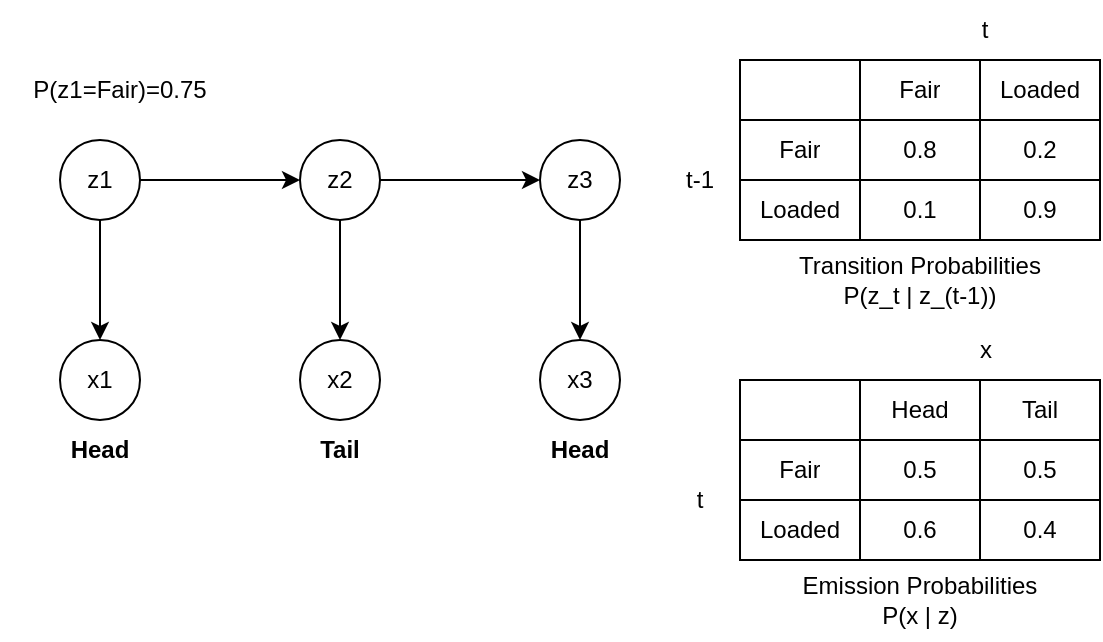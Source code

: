 <mxfile version="22.0.5" type="github">
  <diagram name="ページ1" id="gKr8n-EFDfdxuxxuVOBY">
    <mxGraphModel dx="757" dy="560" grid="1" gridSize="10" guides="1" tooltips="1" connect="1" arrows="1" fold="1" page="1" pageScale="1" pageWidth="827" pageHeight="1169" math="0" shadow="0">
      <root>
        <mxCell id="0" />
        <mxCell id="1" parent="0" />
        <mxCell id="cjhf0h-46S6z3_qDrXAJ-33" value="" style="edgeStyle=orthogonalEdgeStyle;rounded=0;orthogonalLoop=1;jettySize=auto;html=1;" edge="1" parent="1" source="cjhf0h-46S6z3_qDrXAJ-1" target="cjhf0h-46S6z3_qDrXAJ-15">
          <mxGeometry relative="1" as="geometry" />
        </mxCell>
        <mxCell id="cjhf0h-46S6z3_qDrXAJ-35" value="" style="edgeStyle=orthogonalEdgeStyle;rounded=0;orthogonalLoop=1;jettySize=auto;html=1;" edge="1" parent="1" source="cjhf0h-46S6z3_qDrXAJ-1" target="cjhf0h-46S6z3_qDrXAJ-30">
          <mxGeometry relative="1" as="geometry" />
        </mxCell>
        <mxCell id="cjhf0h-46S6z3_qDrXAJ-1" value="z1" style="ellipse;whiteSpace=wrap;html=1;aspect=fixed;fontSize=12;" vertex="1" parent="1">
          <mxGeometry x="180" y="160" width="40" height="40" as="geometry" />
        </mxCell>
        <mxCell id="cjhf0h-46S6z3_qDrXAJ-34" value="" style="edgeStyle=orthogonalEdgeStyle;rounded=0;orthogonalLoop=1;jettySize=auto;html=1;" edge="1" parent="1" source="cjhf0h-46S6z3_qDrXAJ-15" target="cjhf0h-46S6z3_qDrXAJ-16">
          <mxGeometry relative="1" as="geometry" />
        </mxCell>
        <mxCell id="cjhf0h-46S6z3_qDrXAJ-36" value="" style="edgeStyle=orthogonalEdgeStyle;rounded=0;orthogonalLoop=1;jettySize=auto;html=1;" edge="1" parent="1" source="cjhf0h-46S6z3_qDrXAJ-15" target="cjhf0h-46S6z3_qDrXAJ-31">
          <mxGeometry relative="1" as="geometry" />
        </mxCell>
        <mxCell id="cjhf0h-46S6z3_qDrXAJ-15" value="z2" style="ellipse;whiteSpace=wrap;html=1;aspect=fixed;fontSize=12;" vertex="1" parent="1">
          <mxGeometry x="300" y="160" width="40" height="40" as="geometry" />
        </mxCell>
        <mxCell id="cjhf0h-46S6z3_qDrXAJ-37" value="" style="edgeStyle=orthogonalEdgeStyle;rounded=0;orthogonalLoop=1;jettySize=auto;html=1;" edge="1" parent="1" source="cjhf0h-46S6z3_qDrXAJ-16" target="cjhf0h-46S6z3_qDrXAJ-32">
          <mxGeometry relative="1" as="geometry" />
        </mxCell>
        <mxCell id="cjhf0h-46S6z3_qDrXAJ-16" value="z3" style="ellipse;whiteSpace=wrap;html=1;aspect=fixed;fontSize=12;" vertex="1" parent="1">
          <mxGeometry x="420" y="160" width="40" height="40" as="geometry" />
        </mxCell>
        <mxCell id="cjhf0h-46S6z3_qDrXAJ-17" value="" style="shape=table;startSize=0;container=1;collapsible=0;childLayout=tableLayout;fontSize=12;" vertex="1" parent="1">
          <mxGeometry x="520" y="120" width="180" height="90" as="geometry" />
        </mxCell>
        <mxCell id="cjhf0h-46S6z3_qDrXAJ-18" value="" style="shape=tableRow;horizontal=0;startSize=0;swimlaneHead=0;swimlaneBody=0;strokeColor=inherit;top=0;left=0;bottom=0;right=0;collapsible=0;dropTarget=0;fillColor=none;points=[[0,0.5],[1,0.5]];portConstraint=eastwest;fontSize=16;" vertex="1" parent="cjhf0h-46S6z3_qDrXAJ-17">
          <mxGeometry width="180" height="30" as="geometry" />
        </mxCell>
        <mxCell id="cjhf0h-46S6z3_qDrXAJ-19" value="" style="shape=partialRectangle;html=1;whiteSpace=wrap;connectable=0;strokeColor=inherit;overflow=hidden;fillColor=none;top=0;left=0;bottom=0;right=0;pointerEvents=1;fontSize=12;align=left;" vertex="1" parent="cjhf0h-46S6z3_qDrXAJ-18">
          <mxGeometry width="60" height="30" as="geometry">
            <mxRectangle width="60" height="30" as="alternateBounds" />
          </mxGeometry>
        </mxCell>
        <mxCell id="cjhf0h-46S6z3_qDrXAJ-20" value="Fair" style="shape=partialRectangle;html=1;whiteSpace=wrap;connectable=0;strokeColor=inherit;overflow=hidden;fillColor=none;top=0;left=0;bottom=0;right=0;pointerEvents=1;fontSize=12;" vertex="1" parent="cjhf0h-46S6z3_qDrXAJ-18">
          <mxGeometry x="60" width="60" height="30" as="geometry">
            <mxRectangle width="60" height="30" as="alternateBounds" />
          </mxGeometry>
        </mxCell>
        <mxCell id="cjhf0h-46S6z3_qDrXAJ-21" value="Loaded" style="shape=partialRectangle;html=1;whiteSpace=wrap;connectable=0;strokeColor=inherit;overflow=hidden;fillColor=none;top=0;left=0;bottom=0;right=0;pointerEvents=1;fontSize=12;" vertex="1" parent="cjhf0h-46S6z3_qDrXAJ-18">
          <mxGeometry x="120" width="60" height="30" as="geometry">
            <mxRectangle width="60" height="30" as="alternateBounds" />
          </mxGeometry>
        </mxCell>
        <mxCell id="cjhf0h-46S6z3_qDrXAJ-22" value="" style="shape=tableRow;horizontal=0;startSize=0;swimlaneHead=0;swimlaneBody=0;strokeColor=inherit;top=0;left=0;bottom=0;right=0;collapsible=0;dropTarget=0;fillColor=none;points=[[0,0.5],[1,0.5]];portConstraint=eastwest;fontSize=16;" vertex="1" parent="cjhf0h-46S6z3_qDrXAJ-17">
          <mxGeometry y="30" width="180" height="30" as="geometry" />
        </mxCell>
        <mxCell id="cjhf0h-46S6z3_qDrXAJ-23" value="Fair" style="shape=partialRectangle;html=1;whiteSpace=wrap;connectable=0;strokeColor=inherit;overflow=hidden;fillColor=none;top=0;left=0;bottom=0;right=0;pointerEvents=1;fontSize=12;" vertex="1" parent="cjhf0h-46S6z3_qDrXAJ-22">
          <mxGeometry width="60" height="30" as="geometry">
            <mxRectangle width="60" height="30" as="alternateBounds" />
          </mxGeometry>
        </mxCell>
        <mxCell id="cjhf0h-46S6z3_qDrXAJ-24" value="0.8" style="shape=partialRectangle;html=1;whiteSpace=wrap;connectable=0;strokeColor=inherit;overflow=hidden;fillColor=none;top=0;left=0;bottom=0;right=0;pointerEvents=1;fontSize=12;" vertex="1" parent="cjhf0h-46S6z3_qDrXAJ-22">
          <mxGeometry x="60" width="60" height="30" as="geometry">
            <mxRectangle width="60" height="30" as="alternateBounds" />
          </mxGeometry>
        </mxCell>
        <mxCell id="cjhf0h-46S6z3_qDrXAJ-25" value="0.2" style="shape=partialRectangle;html=1;whiteSpace=wrap;connectable=0;strokeColor=inherit;overflow=hidden;fillColor=none;top=0;left=0;bottom=0;right=0;pointerEvents=1;fontSize=12;" vertex="1" parent="cjhf0h-46S6z3_qDrXAJ-22">
          <mxGeometry x="120" width="60" height="30" as="geometry">
            <mxRectangle width="60" height="30" as="alternateBounds" />
          </mxGeometry>
        </mxCell>
        <mxCell id="cjhf0h-46S6z3_qDrXAJ-26" value="" style="shape=tableRow;horizontal=0;startSize=0;swimlaneHead=0;swimlaneBody=0;strokeColor=inherit;top=0;left=0;bottom=0;right=0;collapsible=0;dropTarget=0;fillColor=none;points=[[0,0.5],[1,0.5]];portConstraint=eastwest;fontSize=16;" vertex="1" parent="cjhf0h-46S6z3_qDrXAJ-17">
          <mxGeometry y="60" width="180" height="30" as="geometry" />
        </mxCell>
        <mxCell id="cjhf0h-46S6z3_qDrXAJ-27" value="Loaded" style="shape=partialRectangle;html=1;whiteSpace=wrap;connectable=0;strokeColor=inherit;overflow=hidden;fillColor=none;top=0;left=0;bottom=0;right=0;pointerEvents=1;fontSize=12;" vertex="1" parent="cjhf0h-46S6z3_qDrXAJ-26">
          <mxGeometry width="60" height="30" as="geometry">
            <mxRectangle width="60" height="30" as="alternateBounds" />
          </mxGeometry>
        </mxCell>
        <mxCell id="cjhf0h-46S6z3_qDrXAJ-28" value="0.1" style="shape=partialRectangle;html=1;whiteSpace=wrap;connectable=0;strokeColor=inherit;overflow=hidden;fillColor=none;top=0;left=0;bottom=0;right=0;pointerEvents=1;fontSize=12;" vertex="1" parent="cjhf0h-46S6z3_qDrXAJ-26">
          <mxGeometry x="60" width="60" height="30" as="geometry">
            <mxRectangle width="60" height="30" as="alternateBounds" />
          </mxGeometry>
        </mxCell>
        <mxCell id="cjhf0h-46S6z3_qDrXAJ-29" value="0.9" style="shape=partialRectangle;html=1;whiteSpace=wrap;connectable=0;strokeColor=inherit;overflow=hidden;fillColor=none;top=0;left=0;bottom=0;right=0;pointerEvents=1;fontSize=12;" vertex="1" parent="cjhf0h-46S6z3_qDrXAJ-26">
          <mxGeometry x="120" width="60" height="30" as="geometry">
            <mxRectangle width="60" height="30" as="alternateBounds" />
          </mxGeometry>
        </mxCell>
        <mxCell id="cjhf0h-46S6z3_qDrXAJ-30" value="x1" style="ellipse;whiteSpace=wrap;html=1;aspect=fixed;fontSize=12;" vertex="1" parent="1">
          <mxGeometry x="180" y="260" width="40" height="40" as="geometry" />
        </mxCell>
        <mxCell id="cjhf0h-46S6z3_qDrXAJ-31" value="x2" style="ellipse;whiteSpace=wrap;html=1;aspect=fixed;fontSize=12;" vertex="1" parent="1">
          <mxGeometry x="300" y="260" width="40" height="40" as="geometry" />
        </mxCell>
        <mxCell id="cjhf0h-46S6z3_qDrXAJ-32" value="x3" style="ellipse;whiteSpace=wrap;html=1;aspect=fixed;fontSize=12;" vertex="1" parent="1">
          <mxGeometry x="420" y="260" width="40" height="40" as="geometry" />
        </mxCell>
        <mxCell id="cjhf0h-46S6z3_qDrXAJ-38" value="Head" style="text;html=1;strokeColor=none;fillColor=none;align=center;verticalAlign=middle;whiteSpace=wrap;rounded=0;fontStyle=1" vertex="1" parent="1">
          <mxGeometry x="190" y="300" width="20" height="30" as="geometry" />
        </mxCell>
        <mxCell id="cjhf0h-46S6z3_qDrXAJ-39" value="Tail" style="text;html=1;strokeColor=none;fillColor=none;align=center;verticalAlign=middle;whiteSpace=wrap;rounded=0;fontStyle=1" vertex="1" parent="1">
          <mxGeometry x="310" y="300" width="20" height="30" as="geometry" />
        </mxCell>
        <mxCell id="cjhf0h-46S6z3_qDrXAJ-40" value="Head" style="text;html=1;strokeColor=none;fillColor=none;align=center;verticalAlign=middle;whiteSpace=wrap;rounded=0;fontStyle=1" vertex="1" parent="1">
          <mxGeometry x="430" y="300" width="20" height="30" as="geometry" />
        </mxCell>
        <mxCell id="cjhf0h-46S6z3_qDrXAJ-45" value="" style="shape=table;startSize=0;container=1;collapsible=0;childLayout=tableLayout;fontSize=16;" vertex="1" parent="1">
          <mxGeometry x="520" y="280" width="180" height="90" as="geometry" />
        </mxCell>
        <mxCell id="cjhf0h-46S6z3_qDrXAJ-46" value="" style="shape=tableRow;horizontal=0;startSize=0;swimlaneHead=0;swimlaneBody=0;strokeColor=inherit;top=0;left=0;bottom=0;right=0;collapsible=0;dropTarget=0;fillColor=none;points=[[0,0.5],[1,0.5]];portConstraint=eastwest;fontSize=16;" vertex="1" parent="cjhf0h-46S6z3_qDrXAJ-45">
          <mxGeometry width="180" height="30" as="geometry" />
        </mxCell>
        <mxCell id="cjhf0h-46S6z3_qDrXAJ-47" value="" style="shape=partialRectangle;html=1;whiteSpace=wrap;connectable=0;strokeColor=inherit;overflow=hidden;fillColor=none;top=0;left=0;bottom=0;right=0;pointerEvents=1;fontSize=12;" vertex="1" parent="cjhf0h-46S6z3_qDrXAJ-46">
          <mxGeometry width="60" height="30" as="geometry">
            <mxRectangle width="60" height="30" as="alternateBounds" />
          </mxGeometry>
        </mxCell>
        <mxCell id="cjhf0h-46S6z3_qDrXAJ-48" value="Head" style="shape=partialRectangle;html=1;whiteSpace=wrap;connectable=0;strokeColor=inherit;overflow=hidden;fillColor=none;top=0;left=0;bottom=0;right=0;pointerEvents=1;fontSize=12;" vertex="1" parent="cjhf0h-46S6z3_qDrXAJ-46">
          <mxGeometry x="60" width="60" height="30" as="geometry">
            <mxRectangle width="60" height="30" as="alternateBounds" />
          </mxGeometry>
        </mxCell>
        <mxCell id="cjhf0h-46S6z3_qDrXAJ-49" value="Tail" style="shape=partialRectangle;html=1;whiteSpace=wrap;connectable=0;strokeColor=inherit;overflow=hidden;fillColor=none;top=0;left=0;bottom=0;right=0;pointerEvents=1;fontSize=12;" vertex="1" parent="cjhf0h-46S6z3_qDrXAJ-46">
          <mxGeometry x="120" width="60" height="30" as="geometry">
            <mxRectangle width="60" height="30" as="alternateBounds" />
          </mxGeometry>
        </mxCell>
        <mxCell id="cjhf0h-46S6z3_qDrXAJ-50" value="" style="shape=tableRow;horizontal=0;startSize=0;swimlaneHead=0;swimlaneBody=0;strokeColor=inherit;top=0;left=0;bottom=0;right=0;collapsible=0;dropTarget=0;fillColor=none;points=[[0,0.5],[1,0.5]];portConstraint=eastwest;fontSize=16;" vertex="1" parent="cjhf0h-46S6z3_qDrXAJ-45">
          <mxGeometry y="30" width="180" height="30" as="geometry" />
        </mxCell>
        <mxCell id="cjhf0h-46S6z3_qDrXAJ-51" value="Fair" style="shape=partialRectangle;html=1;whiteSpace=wrap;connectable=0;strokeColor=inherit;overflow=hidden;fillColor=none;top=0;left=0;bottom=0;right=0;pointerEvents=1;fontSize=12;" vertex="1" parent="cjhf0h-46S6z3_qDrXAJ-50">
          <mxGeometry width="60" height="30" as="geometry">
            <mxRectangle width="60" height="30" as="alternateBounds" />
          </mxGeometry>
        </mxCell>
        <mxCell id="cjhf0h-46S6z3_qDrXAJ-52" value="0.5" style="shape=partialRectangle;html=1;whiteSpace=wrap;connectable=0;strokeColor=inherit;overflow=hidden;fillColor=none;top=0;left=0;bottom=0;right=0;pointerEvents=1;fontSize=12;" vertex="1" parent="cjhf0h-46S6z3_qDrXAJ-50">
          <mxGeometry x="60" width="60" height="30" as="geometry">
            <mxRectangle width="60" height="30" as="alternateBounds" />
          </mxGeometry>
        </mxCell>
        <mxCell id="cjhf0h-46S6z3_qDrXAJ-53" value="0.5" style="shape=partialRectangle;html=1;whiteSpace=wrap;connectable=0;strokeColor=inherit;overflow=hidden;fillColor=none;top=0;left=0;bottom=0;right=0;pointerEvents=1;fontSize=12;" vertex="1" parent="cjhf0h-46S6z3_qDrXAJ-50">
          <mxGeometry x="120" width="60" height="30" as="geometry">
            <mxRectangle width="60" height="30" as="alternateBounds" />
          </mxGeometry>
        </mxCell>
        <mxCell id="cjhf0h-46S6z3_qDrXAJ-54" value="" style="shape=tableRow;horizontal=0;startSize=0;swimlaneHead=0;swimlaneBody=0;strokeColor=inherit;top=0;left=0;bottom=0;right=0;collapsible=0;dropTarget=0;fillColor=none;points=[[0,0.5],[1,0.5]];portConstraint=eastwest;fontSize=16;" vertex="1" parent="cjhf0h-46S6z3_qDrXAJ-45">
          <mxGeometry y="60" width="180" height="30" as="geometry" />
        </mxCell>
        <mxCell id="cjhf0h-46S6z3_qDrXAJ-55" value="Loaded" style="shape=partialRectangle;html=1;whiteSpace=wrap;connectable=0;strokeColor=inherit;overflow=hidden;fillColor=none;top=0;left=0;bottom=0;right=0;pointerEvents=1;fontSize=12;" vertex="1" parent="cjhf0h-46S6z3_qDrXAJ-54">
          <mxGeometry width="60" height="30" as="geometry">
            <mxRectangle width="60" height="30" as="alternateBounds" />
          </mxGeometry>
        </mxCell>
        <mxCell id="cjhf0h-46S6z3_qDrXAJ-56" value="0.6" style="shape=partialRectangle;html=1;whiteSpace=wrap;connectable=0;strokeColor=inherit;overflow=hidden;fillColor=none;top=0;left=0;bottom=0;right=0;pointerEvents=1;fontSize=12;" vertex="1" parent="cjhf0h-46S6z3_qDrXAJ-54">
          <mxGeometry x="60" width="60" height="30" as="geometry">
            <mxRectangle width="60" height="30" as="alternateBounds" />
          </mxGeometry>
        </mxCell>
        <mxCell id="cjhf0h-46S6z3_qDrXAJ-57" value="0.4" style="shape=partialRectangle;html=1;whiteSpace=wrap;connectable=0;strokeColor=inherit;overflow=hidden;fillColor=none;top=0;left=0;bottom=0;right=0;pointerEvents=1;fontSize=12;" vertex="1" parent="cjhf0h-46S6z3_qDrXAJ-54">
          <mxGeometry x="120" width="60" height="30" as="geometry">
            <mxRectangle width="60" height="30" as="alternateBounds" />
          </mxGeometry>
        </mxCell>
        <mxCell id="cjhf0h-46S6z3_qDrXAJ-58" value="P(z1=Fair)=0.75" style="text;html=1;strokeColor=none;fillColor=none;align=center;verticalAlign=middle;whiteSpace=wrap;rounded=0;" vertex="1" parent="1">
          <mxGeometry x="150" y="120" width="120" height="30" as="geometry" />
        </mxCell>
        <mxCell id="cjhf0h-46S6z3_qDrXAJ-59" value="Transition Probabilities P(z_t | z_(t-1))" style="text;html=1;strokeColor=none;fillColor=none;align=center;verticalAlign=middle;whiteSpace=wrap;rounded=0;" vertex="1" parent="1">
          <mxGeometry x="545" y="210" width="130" height="40" as="geometry" />
        </mxCell>
        <mxCell id="cjhf0h-46S6z3_qDrXAJ-60" value="Emission Probabilities&lt;br&gt;P(x | z)" style="text;html=1;strokeColor=none;fillColor=none;align=center;verticalAlign=middle;whiteSpace=wrap;rounded=0;" vertex="1" parent="1">
          <mxGeometry x="545" y="370" width="130" height="40" as="geometry" />
        </mxCell>
        <mxCell id="cjhf0h-46S6z3_qDrXAJ-61" value="t" style="text;html=1;strokeColor=none;fillColor=none;align=center;verticalAlign=middle;whiteSpace=wrap;rounded=0;" vertex="1" parent="1">
          <mxGeometry x="615" y="90" width="55" height="30" as="geometry" />
        </mxCell>
        <mxCell id="cjhf0h-46S6z3_qDrXAJ-62" value="t-1" style="text;html=1;strokeColor=none;fillColor=none;align=center;verticalAlign=middle;whiteSpace=wrap;rounded=0;" vertex="1" parent="1">
          <mxGeometry x="480" y="170" width="40" height="20" as="geometry" />
        </mxCell>
        <mxCell id="cjhf0h-46S6z3_qDrXAJ-66" value="x" style="text;html=1;strokeColor=none;fillColor=none;align=center;verticalAlign=middle;whiteSpace=wrap;rounded=0;" vertex="1" parent="1">
          <mxGeometry x="622.5" y="250" width="40" height="30" as="geometry" />
        </mxCell>
        <mxCell id="cjhf0h-46S6z3_qDrXAJ-67" value="t" style="text;html=1;strokeColor=none;fillColor=none;align=center;verticalAlign=middle;whiteSpace=wrap;rounded=0;" vertex="1" parent="1">
          <mxGeometry x="480" y="330" width="40" height="20" as="geometry" />
        </mxCell>
      </root>
    </mxGraphModel>
  </diagram>
</mxfile>

